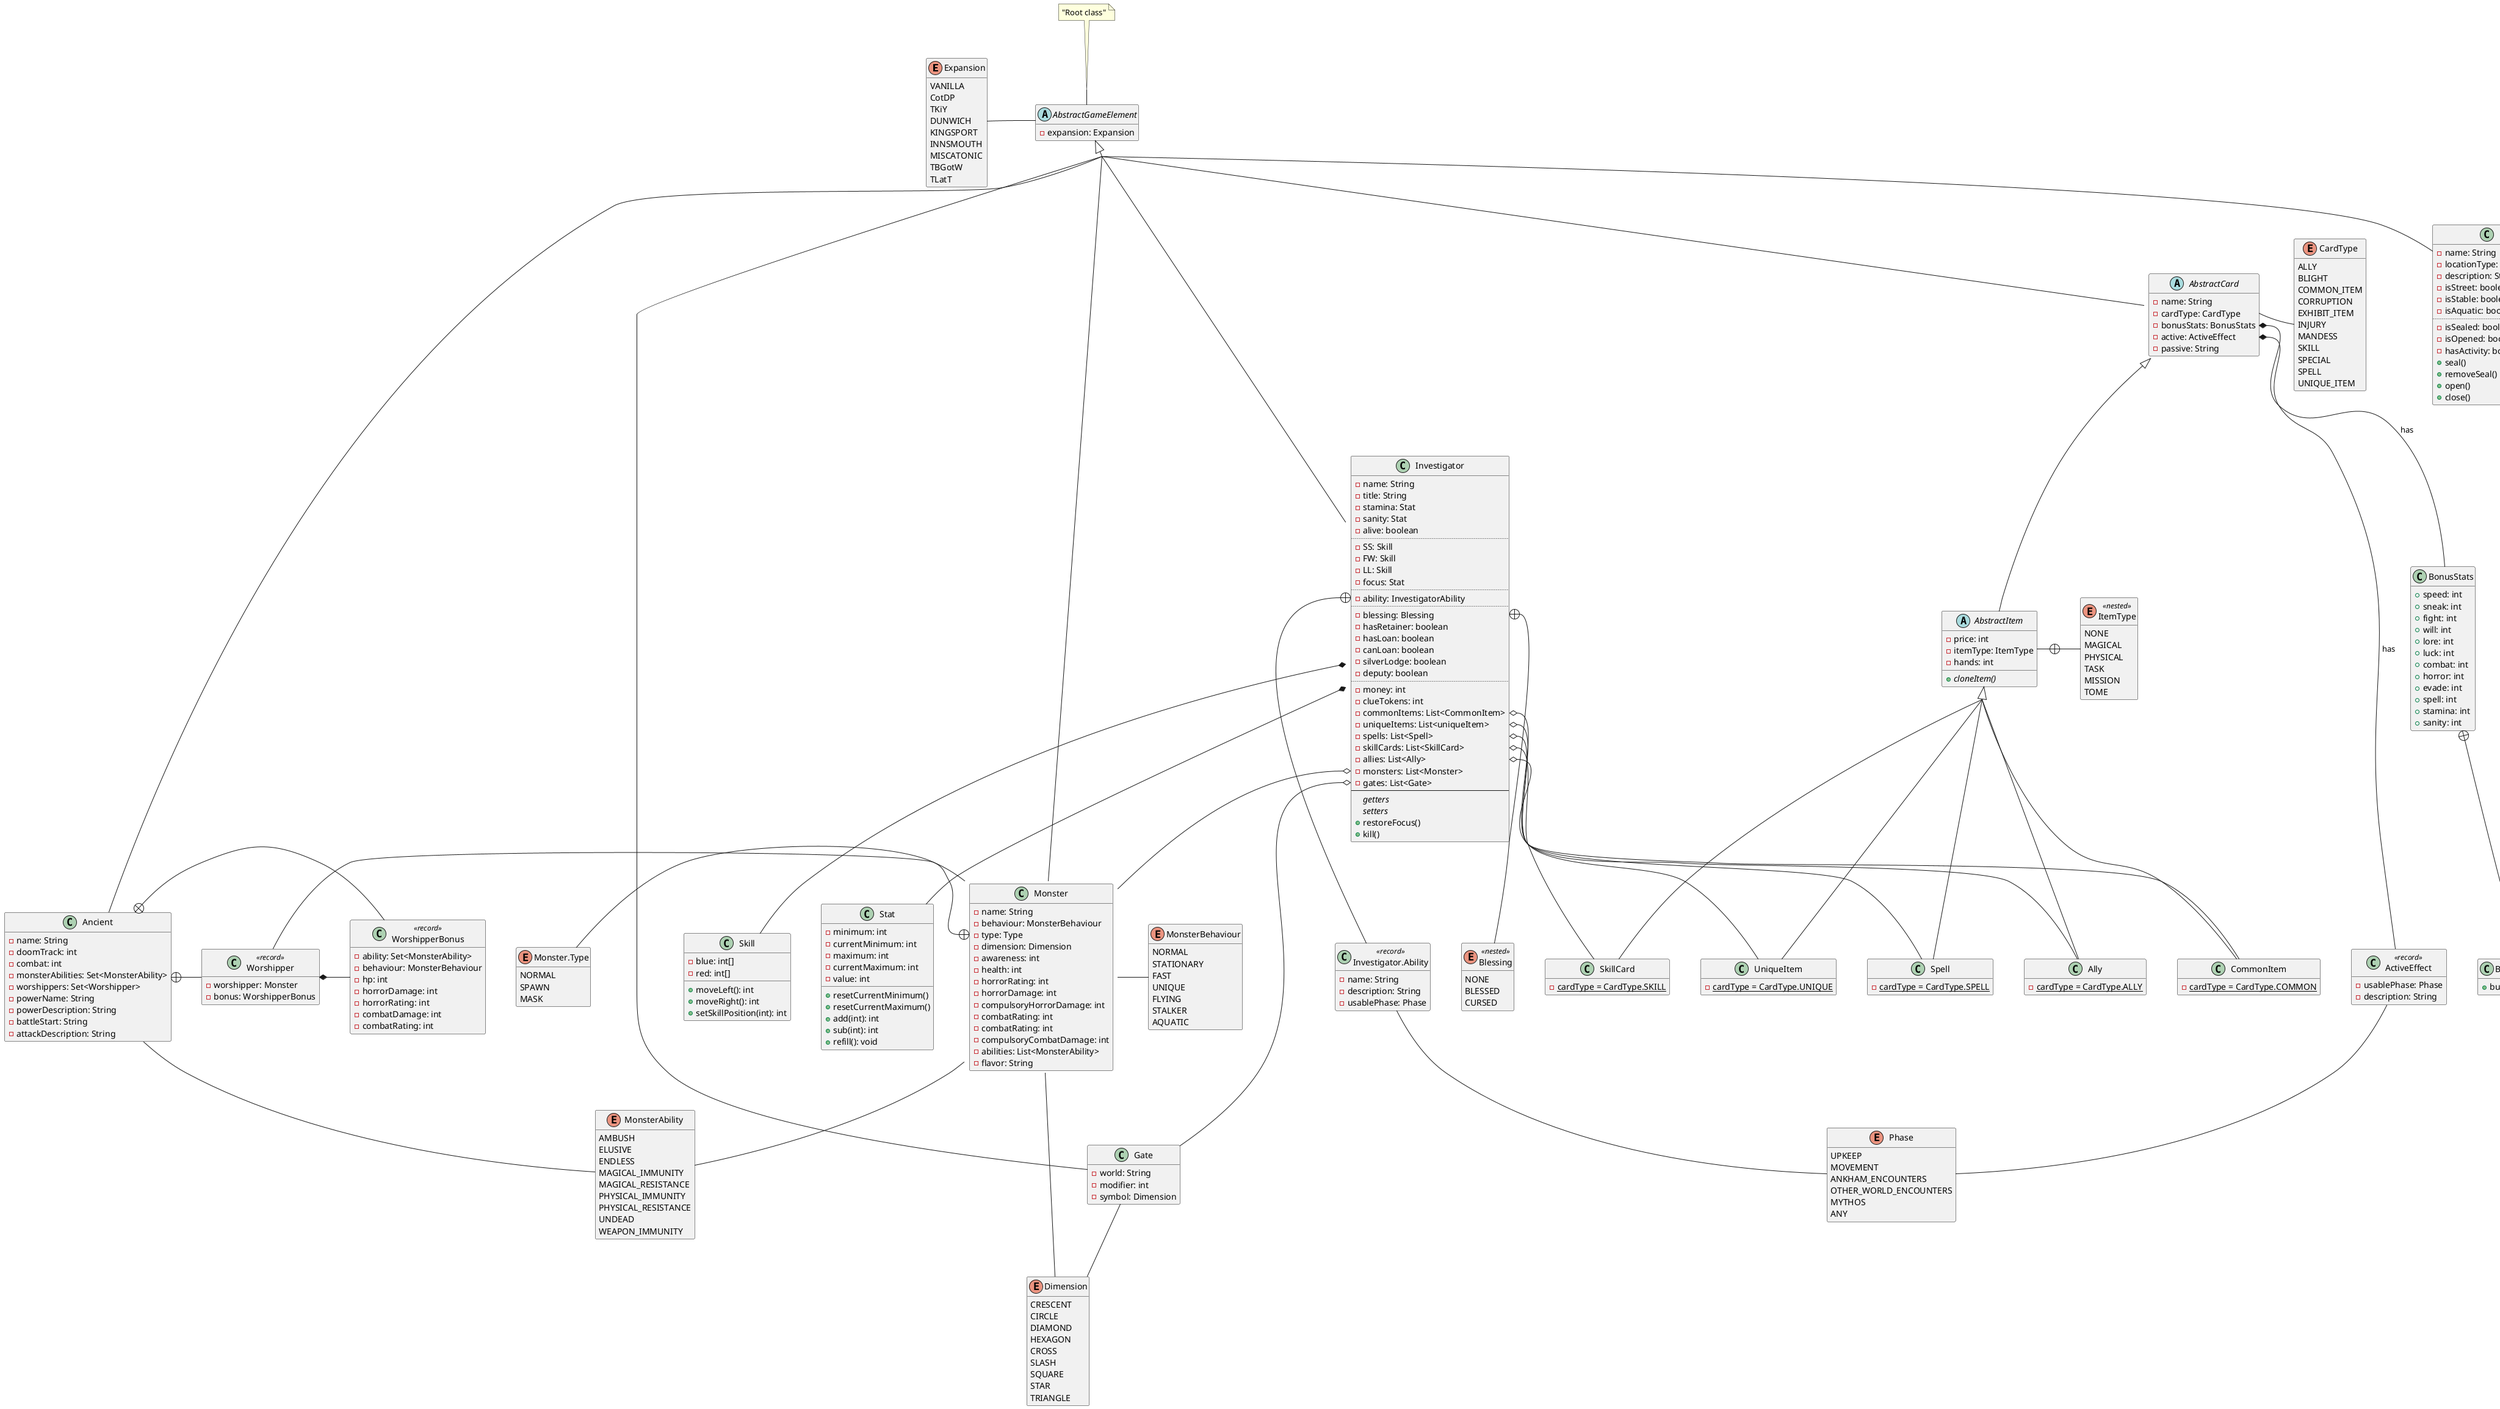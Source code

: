@startuml ClassDiagram
skinparam groupInheritance 4
'skinparam ranksep 100
skinparam nodesep 50
'skinparam linetype polyline
/'
ВСЕ ОТДЕЛЬНЫЕ ENUM'Ы
'/
enum Expansion {
    VANILLA
    CotDP
    TKiY
    DUNWICH
    KINGSPORT
    INNSMOUTH
    MISCATONIC
    TBGotW
    TLatT
}

enum Phase {
    UPKEEP
    MOVEMENT
    ANKHAM_ENCOUNTERS
    OTHER_WORLD_ENCOUNTERS
    MYTHOS
    ANY
}

enum Dimension {
    CRESCENT
    CIRCLE
    DIAMOND
    HEXAGON
    CROSS
    SLASH
    SQUARE
    STAR
    TRIANGLE
}

enum MonsterBehaviour {
    NORMAL
    STATIONARY
    FAST
    UNIQUE
    FLYING
    STALKER
    AQUATIC
}

enum MonsterAbility {
    AMBUSH
    ELUSIVE
    ENDLESS
    MAGICAL_IMMUNITY
    MAGICAL_RESISTANCE
    PHYSICAL_IMMUNITY
    PHYSICAL_RESISTANCE
    UNDEAD
    WEAPON_IMMUNITY
}

enum CardType {
    ALLY
    BLIGHT
    COMMON_ITEM
    CORRUPTION
    EXHIBIT_ITEM
    INJURY
    MANDESS
    SKILL
    SPECIAL
    SPELL
    UNIQUE_ITEM
}

/'
Общие абстракции
'/

abstract class AbstractGameElement {
    - expansion: Expansion
}
note top: "Root class"
AbstractGameElement::expansion -left- Expansion
AbstractGameElement <|- Investigator

/'
Карточки предметов
'/
abstract class AbstractCard extends AbstractGameElement {
    - name: String
    - cardType: CardType
    - bonusStats: BonusStats
    - active: ActiveEffect
    - passive: String
}
AbstractCard::cardType - CardType
AbstractCard::active *-- ActiveEffect : has
AbstractCard::bonusStats *-- BonusStats : has

class ActiveEffect <<record>> {
    - usablePhase: Phase
    - description: String
}
ActiveEffect -- Phase

class BonusStats {
    + speed: int
    + sneak: int
    + fight: int
    + will: int
    + lore: int
    + luck: int
    + combat: int
    + horror: int
    + evade: int
    + spell: int
    + stamina: int
    + sanity: int
}
BonusStats +-- BonusStatsBuilder

class BonusStatsBuilder as "BonusStats.Builder" {
    + build(): BonusStats
}
together {
    abstract class AbstractItem extends AbstractCard {
        - price: int
        - itemType: ItemType
        - hands: int
        + {abstract} cloneItem()
    }
    AbstractItem +- ItemType

    enum ItemType <<nested>> {
        NONE
        MAGICAL
        PHYSICAL
        TASK
        MISSION
        TOME
    }

    together {
        class CommonItem extends AbstractItem {
            - {static} cardType = CardType.COMMON
        }

        class UniqueItem extends AbstractItem {
            - {static} cardType = CardType.UNIQUE
        }

        class Spell extends AbstractItem {
            - {static} cardType = CardType.SPELL
        }

        class SkillCard extends AbstractItem {
            - {static} cardType = CardType.SKILL
        }

        class Ally extends AbstractItem {
            - {static} cardType = CardType.ALLY
        }
    }
}
/'
Сыщики
'/
' Здесь не указан extends, чтобы связь на диаграмме была короче
class Investigator {
    - name: String
    - title: String
    - stamina: Stat
    - sanity: Stat
    - alive: boolean
    ..
    - SS: Skill
    - FW: Skill
    - LL: Skill
    - focus: Stat
    ..
    - ability: InvestigatorAbility
    ..
    - blessing: Blessing
    - hasRetainer: boolean
    - hasLoan: boolean
    - canLoan: boolean
    - silverLodge: boolean
    - deputy: boolean
    ..
    - money: int
    - clueTokens: int
    - commonItems: List<CommonItem>
    - uniqueItems: List<uniqueItem>
    - spells: List<Spell>
    - skillCards: List<SkillCard>
    - allies: List<Ally>
    - monsters: List<Monster>
    - gates: List<Gate>
    --
    //getters//
    //setters//
    + restoreFocus()
    + kill()
}
Investigator *-- Skill
Investigator::blessing +-- Blessing
Investigator::ability +-- InvestigatorAbility
Investigator *-- Stat
Investigator::commonItems o-- CommonItem
Investigator::uniqueItems o-- UniqueItem
Investigator::spells o-- Spell
Investigator::skillCards o-- SkillCard
Investigator::allies o-- Ally
Investigator::monsters o-- Monster
Investigator::gates o--- Gate

class Skill {
    - blue: int[]
    - red: int[]
    + moveLeft(): int
    + moveRight(): int
    + setSkillPosition(int): int
}

enum Blessing <<nested>> {
    NONE
    BLESSED
    CURSED
}

class InvestigatorAbility as "Investigator.Ability" <<record>> {
    - name: String
    - description: String
    - usablePhase: Phase
}
InvestigatorAbility -- Phase

class Stat {
    - minimum: int
    - currentMinimum: int
    - maximum: int
    - currentMaximum: int
    - value: int
    + resetCurrentMinimum()
    + resetCurrentMaximum()
    + add(int): int
    + sub(int): int
    + refill(): void
}

/'
Локации
'/

class Location extends AbstractGameElement {
    - name: String
    - locationType: List<LocationType>
    - description: String
    - isStreet: boolean
    - isStable: boolean
    - isAquatic: boolean
    ..
    - isSealed: boolean
    - isOpened: boolean
    - hasActivity: boolean
    + seal()
    + removeSeal()
    + open()
    + close()
}
Location +-- LocationType

enum LocationType <<nested>> {
    ALLY
    BLESSING
    COMMON_ITEM
    CLUE
    MONEY
    SANITY
    SKILL
    SPELL
    STAMINA
    UNIQUE_ITEM
}

/'

Монстры


'/
together {
    class Monster extends AbstractGameElement {
        - name: String
        - behaviour: MonsterBehaviour
        - type: Type
        - dimension: Dimension
        - awareness: int
        - health: int
        - horrorRating: int
        - horrorDamage: int
        - compulsoryHorrorDamage: int
        - combatRating: int
        - combatRating: int
        - compulsoryCombatDamage: int
        - abilities: List<MonsterAbility>
        - flavor: String
    }
    Monster - MonsterBehaviour
    Monster -- Dimension
    Monster - MonsterAbility
    Monster::type +- MonsterType

    enum MonsterType as "Monster.Type" {
        NORMAL
        SPAWN
        MASK
    }

    class Gate extends AbstractGameElement {
        - world: String
        - modifier: int
        - symbol: Dimension
    }
    Gate -- Dimension

    class Ancient extends AbstractGameElement {
        - name: String
        - doomTrack: int
        - combat: int
        - monsterAbilities: Set<MonsterAbility>
        - worshippers: Set<Worshipper>
        - powerName: String
        - powerDescription: String
        - battleStart: String
        - attackDescription: String
    }
    Ancient +- Worshipper
    Ancient +- WorshipperBonus
    Ancient -- MonsterAbility

    class Worshipper <<record>> {
        - worshipper: Monster
        - bonus: WorshipperBonus
    }
    Worshipper - Monster
    Worshipper *- WorshipperBonus

    class WorshipperBonus <<record>> {
        - ability: Set<MonsterAbility>
        - behaviour: MonsterBehaviour
        - hp: int
        - horrorDamage: int
        - horrorRating: int
        - combatDamage: int
        - combatRating: int
    }
}
hide empty members

@enduml